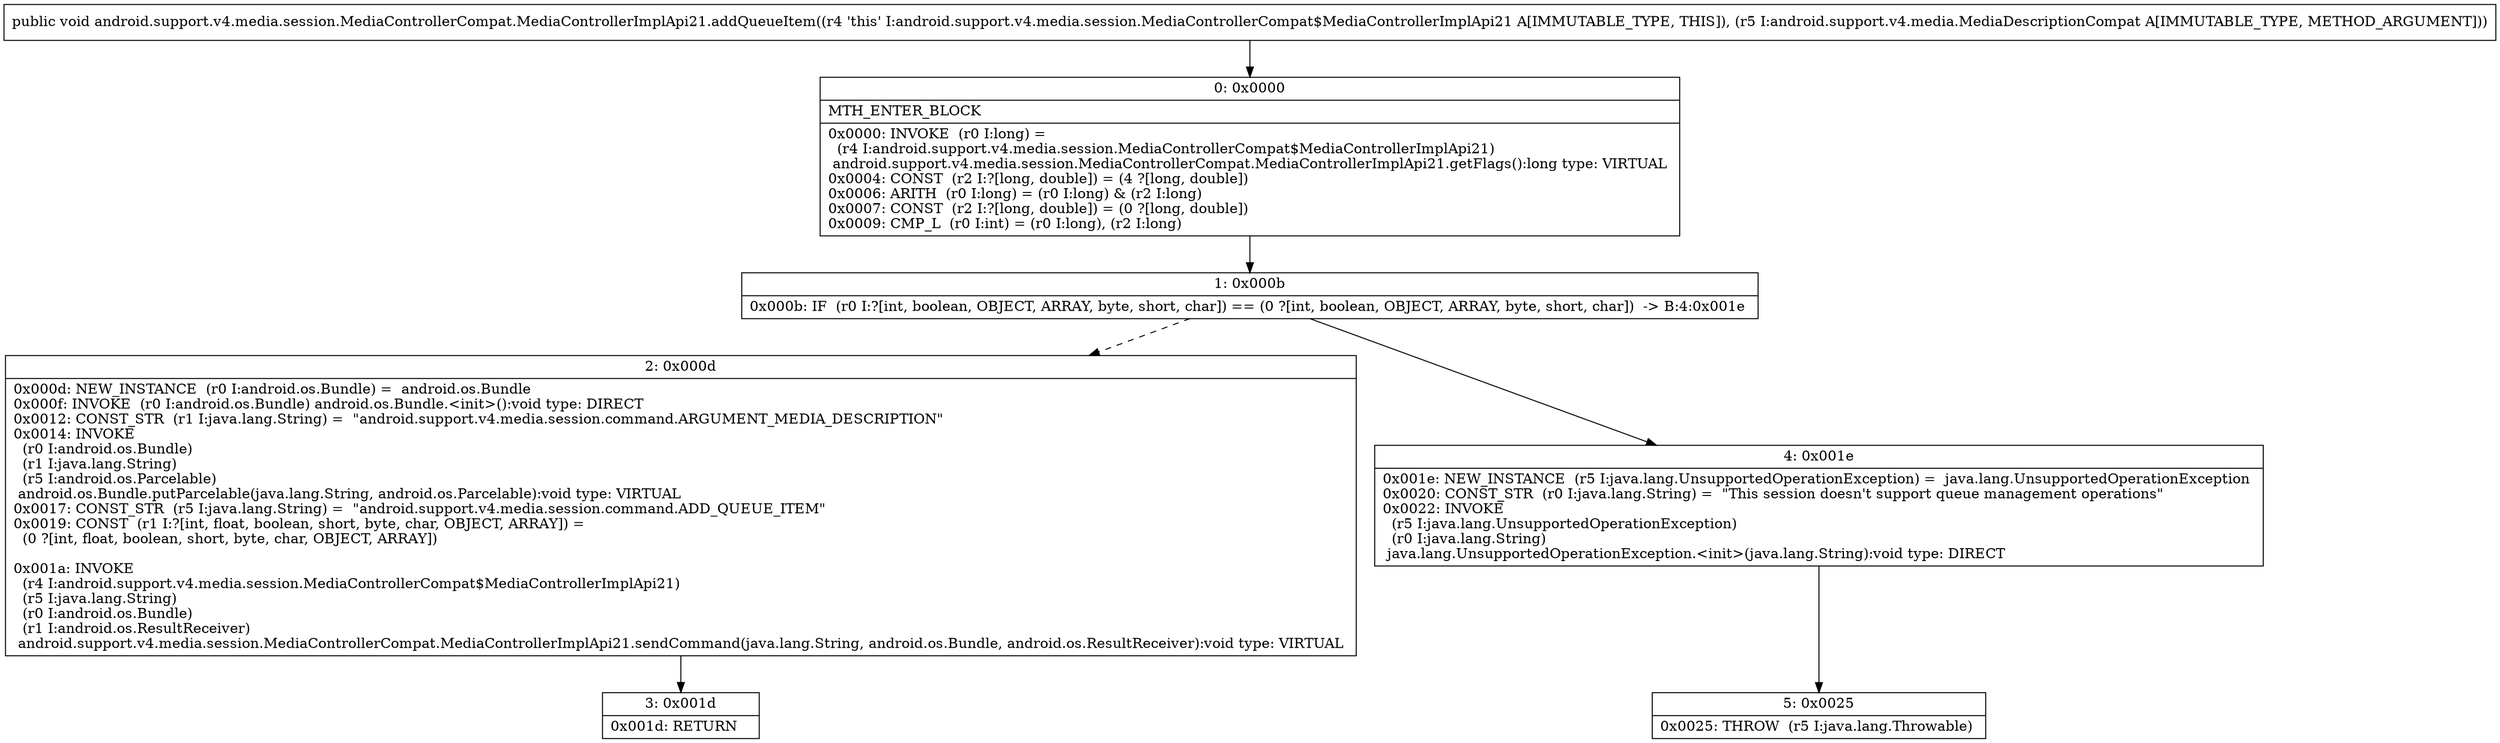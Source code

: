 digraph "CFG forandroid.support.v4.media.session.MediaControllerCompat.MediaControllerImplApi21.addQueueItem(Landroid\/support\/v4\/media\/MediaDescriptionCompat;)V" {
Node_0 [shape=record,label="{0\:\ 0x0000|MTH_ENTER_BLOCK\l|0x0000: INVOKE  (r0 I:long) = \l  (r4 I:android.support.v4.media.session.MediaControllerCompat$MediaControllerImplApi21)\l android.support.v4.media.session.MediaControllerCompat.MediaControllerImplApi21.getFlags():long type: VIRTUAL \l0x0004: CONST  (r2 I:?[long, double]) = (4 ?[long, double]) \l0x0006: ARITH  (r0 I:long) = (r0 I:long) & (r2 I:long) \l0x0007: CONST  (r2 I:?[long, double]) = (0 ?[long, double]) \l0x0009: CMP_L  (r0 I:int) = (r0 I:long), (r2 I:long) \l}"];
Node_1 [shape=record,label="{1\:\ 0x000b|0x000b: IF  (r0 I:?[int, boolean, OBJECT, ARRAY, byte, short, char]) == (0 ?[int, boolean, OBJECT, ARRAY, byte, short, char])  \-\> B:4:0x001e \l}"];
Node_2 [shape=record,label="{2\:\ 0x000d|0x000d: NEW_INSTANCE  (r0 I:android.os.Bundle) =  android.os.Bundle \l0x000f: INVOKE  (r0 I:android.os.Bundle) android.os.Bundle.\<init\>():void type: DIRECT \l0x0012: CONST_STR  (r1 I:java.lang.String) =  \"android.support.v4.media.session.command.ARGUMENT_MEDIA_DESCRIPTION\" \l0x0014: INVOKE  \l  (r0 I:android.os.Bundle)\l  (r1 I:java.lang.String)\l  (r5 I:android.os.Parcelable)\l android.os.Bundle.putParcelable(java.lang.String, android.os.Parcelable):void type: VIRTUAL \l0x0017: CONST_STR  (r5 I:java.lang.String) =  \"android.support.v4.media.session.command.ADD_QUEUE_ITEM\" \l0x0019: CONST  (r1 I:?[int, float, boolean, short, byte, char, OBJECT, ARRAY]) = \l  (0 ?[int, float, boolean, short, byte, char, OBJECT, ARRAY])\l \l0x001a: INVOKE  \l  (r4 I:android.support.v4.media.session.MediaControllerCompat$MediaControllerImplApi21)\l  (r5 I:java.lang.String)\l  (r0 I:android.os.Bundle)\l  (r1 I:android.os.ResultReceiver)\l android.support.v4.media.session.MediaControllerCompat.MediaControllerImplApi21.sendCommand(java.lang.String, android.os.Bundle, android.os.ResultReceiver):void type: VIRTUAL \l}"];
Node_3 [shape=record,label="{3\:\ 0x001d|0x001d: RETURN   \l}"];
Node_4 [shape=record,label="{4\:\ 0x001e|0x001e: NEW_INSTANCE  (r5 I:java.lang.UnsupportedOperationException) =  java.lang.UnsupportedOperationException \l0x0020: CONST_STR  (r0 I:java.lang.String) =  \"This session doesn't support queue management operations\" \l0x0022: INVOKE  \l  (r5 I:java.lang.UnsupportedOperationException)\l  (r0 I:java.lang.String)\l java.lang.UnsupportedOperationException.\<init\>(java.lang.String):void type: DIRECT \l}"];
Node_5 [shape=record,label="{5\:\ 0x0025|0x0025: THROW  (r5 I:java.lang.Throwable) \l}"];
MethodNode[shape=record,label="{public void android.support.v4.media.session.MediaControllerCompat.MediaControllerImplApi21.addQueueItem((r4 'this' I:android.support.v4.media.session.MediaControllerCompat$MediaControllerImplApi21 A[IMMUTABLE_TYPE, THIS]), (r5 I:android.support.v4.media.MediaDescriptionCompat A[IMMUTABLE_TYPE, METHOD_ARGUMENT])) }"];
MethodNode -> Node_0;
Node_0 -> Node_1;
Node_1 -> Node_2[style=dashed];
Node_1 -> Node_4;
Node_2 -> Node_3;
Node_4 -> Node_5;
}

